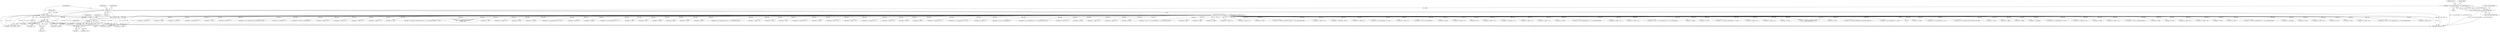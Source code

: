 digraph "0_radare2_f17bfd9f1da05f30f23a4dd05e9d2363e1406948@array" {
"1001203" [label="(Call,data[l++] = offset >> 8)"];
"1001208" [label="(Call,offset >> 8)"];
"1000708" [label="(Call,offset == 0)"];
"1000583" [label="(Call,offset = op->operands[0].offset * op->operands[0].offset_sign)"];
"1000585" [label="(Call,op->operands[0].offset * op->operands[0].offset_sign)"];
"1000718" [label="(Call,offset < 128)"];
"1000721" [label="(Call,offset > -129)"];
"1000723" [label="(Call,-129)"];
"1000104" [label="(MethodParameterIn,ut8 *data)"];
"1001642" [label="(Call,data[l++] = offset)"];
"1000713" [label="(Identifier,mod)"];
"1001664" [label="(Call,data[l++] = offset >> 24)"];
"1001951" [label="(Call,data[l++] = offset)"];
"1002471" [label="(Call,data[l++] = 0x48)"];
"1002645" [label="(Call,data[l++] = op->operands[0].reg << 3 | 4)"];
"1001213" [label="(Identifier,data)"];
"1001159" [label="(Call,data[l++] = offset)"];
"1000721" [label="(Call,offset > -129)"];
"1000717" [label="(Call,offset < 128 && offset > -129)"];
"1000583" [label="(Call,offset = op->operands[0].offset * op->operands[0].offset_sign)"];
"1002494" [label="(Call,data[l++] = op->operands[1].type & OT_BYTE ? 0x8a : 0x8b)"];
"1002211" [label="(Call,data[l++] = 0x41)"];
"1001769" [label="(Call,data[l++] = offset)"];
"1001118" [label="(Call,data[l++] = 0x66)"];
"1000410" [label="(Call,data[l++] = immediate)"];
"1002584" [label="(Call,data[l++] = op->operands[0].reg << 3 | 0x5)"];
"1000487" [label="(Call,data[l++] = immediate >> 56)"];
"1001197" [label="(Call,data[l++] = offset)"];
"1002090" [label="(Call,data[l++] = offset)"];
"1002104" [label="(Call,data[l++] = offset >> 16)"];
"1002945" [label="(Call,data[l++] = 0x40 | op->operands[1].regs[0])"];
"1000304" [label="(Call,data[l++] = 0x66)"];
"1002076" [label="(Call,data[l++] = 0xa0)"];
"1002751" [label="(Call,data[l++] = offset >> 8)"];
"1003210" [label="(Call,data[l++] = offset >> 24)"];
"1001504" [label="(Call,data[l++] = 0x45)"];
"1001416" [label="(Call,data[l++] = 0x67)"];
"1002917" [label="(Call,data[l++] = 0x80 | op->operands[0].reg << 3 | op->operands[1].regs[0])"];
"1000710" [label="(Literal,0)"];
"1000335" [label="(Call,data[l++] = immediate)"];
"1002407" [label="(Call,data[l++] = 0x48)"];
"1002767" [label="(Call,data[l++] = offset >> 24)"];
"1002444" [label="(Call,data[l++] = 0x67)"];
"1000280" [label="(Call,data[l++] = 0x41)"];
"1002151" [label="(Call,data[l++] = offset >> 54)"];
"1001901" [label="(Call,data[l++] = mod << 6 | op->operands[1].reg << 3 | op->operands[0].regs[0])"];
"1000506" [label="(Block,)"];
"1001775" [label="(Call,data[l++] = offset >> 8)"];
"1001648" [label="(Call,data[l++] = offset >> 8)"];
"1001422" [label="(Call,data[l++] = 0x48)"];
"1001449" [label="(Call,data[l++] = 0x48 | rex)"];
"1000463" [label="(Call,data[l++] = immediate >> 32)"];
"1001942" [label="(Call,data[l++] = 0x24)"];
"1001216" [label="(Call,offset >> 16)"];
"1001204" [label="(Call,data[l++])"];
"1000708" [label="(Call,offset == 0)"];
"1003127" [label="(Call,data[l++] = offset >> 16)"];
"1001565" [label="(Call,data[l++] = (op->operands[0].type & OT_BYTE) ? 0x88 : 0x89)"];
"1001210" [label="(Literal,8)"];
"1000416" [label="(Call,data[l++] = immediate >> 8)"];
"1000396" [label="(Call,data[l++] = 0xb8 | op->operands[0].reg)"];
"1001783" [label="(Call,data[l++] = offset >> 16)"];
"1002339" [label="(Call,data[l++] = offset >> 16)"];
"1003194" [label="(Call,data[l++] = offset >> 8)"];
"1002759" [label="(Call,data[l++] = offset >> 16)"];
"1001109" [label="(Call,data[l++] = 0x67)"];
"1002680" [label="(Call,data[l++] = getsib (op->operands[1].scale[0]) << 6 | op->operands[1].regs[0] << 3 | base)"];
"1002513" [label="(Call,data[l++] = (op->operands[1].type & OT_BYTE ||\n\t\t\t\top->operands[0].type & OT_BYTE) ?\n\t\t\t\t0x8a : 0x8b)"];
"1002898" [label="(Call,data[l++] = 0x5)"];
"1003202" [label="(Call,data[l++] = offset >> 16)"];
"1003079" [label="(Call,data[l++] = 0x24)"];
"1001139" [label="(Call,data[l++] = modrm)"];
"1001753" [label="(Call,data[l++] = op->operands[1].reg << 3 | 0x5)"];
"1000723" [label="(Call,-129)"];
"1001478" [label="(Call,data[l++] = 0x40 | rex)"];
"1001133" [label="(Call,data[l++] = opcode)"];
"1001595" [label="(Call,data[l++] = op->operands[1].reg << 3 | 4)"];
"1000707" [label="(ControlStructure,if (offset == 0))"];
"1002217" [label="(Call,data[l++] = 0x8a)"];
"1000720" [label="(Literal,128)"];
"1000374" [label="(Call,data[l++] = 0xc7)"];
"1002301" [label="(Call,data[l++] = 0x8b)"];
"1001559" [label="(Call,data[l++] = 0x66)"];
"1000722" [label="(Identifier,offset)"];
"1003090" [label="(Call,data[l++] = offset)"];
"1003165" [label="(Call,data[l++] = offset)"];
"1002806" [label="(Call,data[l++] = op->operands[1].regs[1] << 3 | op->operands[1].regs[0])"];
"1002112" [label="(Call,data[l++] = offset >> 24)"];
"1002084" [label="(Call,data[l++] = 0xa1)"];
"1000724" [label="(Literal,129)"];
"1000593" [label="(Call,op->operands[0].offset_sign)"];
"1001127" [label="(Call,data[l++] = rex)"];
"1000444" [label="(Call,data[l++] = immediate >> 24)"];
"1003220" [label="(MethodReturn,static int)"];
"1000719" [label="(Identifier,offset)"];
"1001656" [label="(Call,data[l++] = offset >> 16)"];
"1000479" [label="(Call,data[l++] = immediate >> 48)"];
"1001186" [label="(Call,offset >> 8)"];
"1002135" [label="(Call,data[l++] = offset >> 40)"];
"1001209" [label="(Identifier,offset)"];
"1003030" [label="(Call,data[l++] = 0x05)"];
"1000586" [label="(Call,op->operands[0].offset)"];
"1000264" [label="(Call,data[l++] = 0x48)"];
"1000471" [label="(Call,data[l++] = immediate >> 40)"];
"1001825" [label="(Call,data[l++] = op->operands[1].reg << 3 | 0x4)"];
"1001181" [label="(Call,data[l++] = offset >> 8)"];
"1000585" [label="(Call,op->operands[0].offset * op->operands[0].offset_sign)"];
"1000380" [label="(Call,data[l++] = 0xc0 | op->operands[0].reg)"];
"1002223" [label="(Call,data[l++] = op->operands[0].reg << 3 | (op->operands[1].regs[0] - 8))"];
"1001791" [label="(Call,data[l++] = offset >> 24)"];
"1002425" [label="(Call,data[l++] = 0x44)"];
"1002347" [label="(Call,data[l++] = offset >> 24)"];
"1002096" [label="(Call,data[l++] = offset >> 8)"];
"1002488" [label="(Call,data[l++] = 0x66)"];
"1003038" [label="(Call,data[l++] = mod << 5 | op->operands[0].reg << 3 | op->operands[1].regs[0])"];
"1001540" [label="(Call,data[l++] = 0x8c)"];
"1000256" [label="(Call,data[l++] = 0x49)"];
"1002745" [label="(Call,data[l++] = offset)"];
"1000104" [label="(MethodParameterIn,ut8 *data)"];
"1000718" [label="(Call,offset < 128)"];
"1000602" [label="(Identifier,use_aso)"];
"1003119" [label="(Call,data[l++] = offset >> 8)"];
"1001219" [label="(Call,data[l++] = offset >> 24)"];
"1001196" [label="(Block,)"];
"1002576" [label="(Call,data[l++] = 0x25)"];
"1002713" [label="(Call,data[l++] = getsib (op->operands[1].scale[0]) << 3 | op->operands[1].regs[0])"];
"1001978" [label="(Call,data[l++] = offset >> 24)"];
"1001243" [label="(Call,data[l++] = (immediate >> byte))"];
"1002331" [label="(Call,data[l++] = offset >> 8)"];
"1002560" [label="(Call,data[l++] = op->operands[0].reg << 3 | 0x4)"];
"1002606" [label="(Call,data[l++] = offset >> 8)"];
"1000321" [label="(Call,data[l++] = 0xb0 | op->operands[0].reg)"];
"1001175" [label="(Call,data[l++] = offset)"];
"1001208" [label="(Call,offset >> 8)"];
"1000584" [label="(Identifier,offset)"];
"1001211" [label="(Call,data[l++] = offset >> 16)"];
"1001148" [label="(Call,data[l++] = sib)"];
"1002622" [label="(Call,data[l++] = offset >> 24)"];
"1000436" [label="(Call,data[l++] = immediate >> 16)"];
"1001962" [label="(Call,data[l++] = offset >> 8)"];
"1002127" [label="(Call,data[l++] = offset >> 32)"];
"1002325" [label="(Call,data[l++] = offset)"];
"1001841" [label="(Call,data[l++] = op->operands[0].regs[1] << 3 | op->operands[0].regs[0])"];
"1003135" [label="(Call,data[l++] = offset >> 24)"];
"1002143" [label="(Call,data[l++] = offset >> 48)"];
"1001713" [label="(Call,data[l++] = mod << 6 | op->operands[1].reg << 3 | op->operands[0].reg)"];
"1002600" [label="(Call,data[l++] = offset)"];
"1000709" [label="(Identifier,offset)"];
"1003000" [label="(Call,data[l++] = 0x0d)"];
"1001203" [label="(Call,data[l++] = offset >> 8)"];
"1002307" [label="(Call,data[l++] = (((ut32)op->operands[0].reg) << 3) | 0x5)"];
"1002614" [label="(Call,data[l++] = offset >> 16)"];
"1001970" [label="(Call,data[l++] = offset >> 16)"];
"1002059" [label="(Call,data[l++] = 0x48)"];
"1001611" [label="(Call,data[l++] = getsib (op->operands[0].scale[0]) << 6 |\n\t\t\t\t\t\t    op->operands[0].regs[0] << 3 | 5)"];
"1002401" [label="(Call,data[l++] = 0x67)"];
"1002283" [label="(Call,data[l++] = SEG_REG_PREFIXES[op->operands[1].regs[0] % 6])"];
"1002790" [label="(Call,data[l++] = op->operands[0].reg << 3 | 0x4)"];
"1001203" -> "1001196"  [label="AST: "];
"1001203" -> "1001208"  [label="CFG: "];
"1001204" -> "1001203"  [label="AST: "];
"1001208" -> "1001203"  [label="AST: "];
"1001213" -> "1001203"  [label="CFG: "];
"1001203" -> "1003220"  [label="DDG: offset >> 8"];
"1001208" -> "1001203"  [label="DDG: offset"];
"1001208" -> "1001203"  [label="DDG: 8"];
"1000104" -> "1001203"  [label="DDG: data"];
"1001208" -> "1001210"  [label="CFG: "];
"1001209" -> "1001208"  [label="AST: "];
"1001210" -> "1001208"  [label="AST: "];
"1000708" -> "1001208"  [label="DDG: offset"];
"1000718" -> "1001208"  [label="DDG: offset"];
"1000721" -> "1001208"  [label="DDG: offset"];
"1001208" -> "1001216"  [label="DDG: offset"];
"1000708" -> "1000707"  [label="AST: "];
"1000708" -> "1000710"  [label="CFG: "];
"1000709" -> "1000708"  [label="AST: "];
"1000710" -> "1000708"  [label="AST: "];
"1000713" -> "1000708"  [label="CFG: "];
"1000719" -> "1000708"  [label="CFG: "];
"1000708" -> "1003220"  [label="DDG: offset"];
"1000708" -> "1003220"  [label="DDG: offset == 0"];
"1000583" -> "1000708"  [label="DDG: offset"];
"1000708" -> "1000718"  [label="DDG: offset"];
"1000708" -> "1001159"  [label="DDG: offset"];
"1000708" -> "1001175"  [label="DDG: offset"];
"1000708" -> "1001186"  [label="DDG: offset"];
"1000708" -> "1001197"  [label="DDG: offset"];
"1000583" -> "1000506"  [label="AST: "];
"1000583" -> "1000585"  [label="CFG: "];
"1000584" -> "1000583"  [label="AST: "];
"1000585" -> "1000583"  [label="AST: "];
"1000602" -> "1000583"  [label="CFG: "];
"1000583" -> "1003220"  [label="DDG: op->operands[0].offset * op->operands[0].offset_sign"];
"1000585" -> "1000583"  [label="DDG: op->operands[0].offset"];
"1000585" -> "1000583"  [label="DDG: op->operands[0].offset_sign"];
"1000585" -> "1000593"  [label="CFG: "];
"1000586" -> "1000585"  [label="AST: "];
"1000593" -> "1000585"  [label="AST: "];
"1000585" -> "1003220"  [label="DDG: op->operands[0].offset"];
"1000585" -> "1003220"  [label="DDG: op->operands[0].offset_sign"];
"1000718" -> "1000717"  [label="AST: "];
"1000718" -> "1000720"  [label="CFG: "];
"1000719" -> "1000718"  [label="AST: "];
"1000720" -> "1000718"  [label="AST: "];
"1000722" -> "1000718"  [label="CFG: "];
"1000717" -> "1000718"  [label="CFG: "];
"1000718" -> "1003220"  [label="DDG: offset"];
"1000718" -> "1000717"  [label="DDG: offset"];
"1000718" -> "1000717"  [label="DDG: 128"];
"1000718" -> "1000721"  [label="DDG: offset"];
"1000718" -> "1001159"  [label="DDG: offset"];
"1000718" -> "1001175"  [label="DDG: offset"];
"1000718" -> "1001186"  [label="DDG: offset"];
"1000718" -> "1001197"  [label="DDG: offset"];
"1000721" -> "1000717"  [label="AST: "];
"1000721" -> "1000723"  [label="CFG: "];
"1000722" -> "1000721"  [label="AST: "];
"1000723" -> "1000721"  [label="AST: "];
"1000717" -> "1000721"  [label="CFG: "];
"1000721" -> "1003220"  [label="DDG: offset"];
"1000721" -> "1003220"  [label="DDG: -129"];
"1000721" -> "1000717"  [label="DDG: offset"];
"1000721" -> "1000717"  [label="DDG: -129"];
"1000723" -> "1000721"  [label="DDG: 129"];
"1000721" -> "1001159"  [label="DDG: offset"];
"1000721" -> "1001175"  [label="DDG: offset"];
"1000721" -> "1001186"  [label="DDG: offset"];
"1000721" -> "1001197"  [label="DDG: offset"];
"1000723" -> "1000724"  [label="CFG: "];
"1000724" -> "1000723"  [label="AST: "];
"1000104" -> "1000102"  [label="AST: "];
"1000104" -> "1003220"  [label="DDG: data"];
"1000104" -> "1000256"  [label="DDG: data"];
"1000104" -> "1000264"  [label="DDG: data"];
"1000104" -> "1000280"  [label="DDG: data"];
"1000104" -> "1000304"  [label="DDG: data"];
"1000104" -> "1000321"  [label="DDG: data"];
"1000104" -> "1000335"  [label="DDG: data"];
"1000104" -> "1000374"  [label="DDG: data"];
"1000104" -> "1000380"  [label="DDG: data"];
"1000104" -> "1000396"  [label="DDG: data"];
"1000104" -> "1000410"  [label="DDG: data"];
"1000104" -> "1000416"  [label="DDG: data"];
"1000104" -> "1000436"  [label="DDG: data"];
"1000104" -> "1000444"  [label="DDG: data"];
"1000104" -> "1000463"  [label="DDG: data"];
"1000104" -> "1000471"  [label="DDG: data"];
"1000104" -> "1000479"  [label="DDG: data"];
"1000104" -> "1000487"  [label="DDG: data"];
"1000104" -> "1001109"  [label="DDG: data"];
"1000104" -> "1001118"  [label="DDG: data"];
"1000104" -> "1001127"  [label="DDG: data"];
"1000104" -> "1001133"  [label="DDG: data"];
"1000104" -> "1001139"  [label="DDG: data"];
"1000104" -> "1001148"  [label="DDG: data"];
"1000104" -> "1001159"  [label="DDG: data"];
"1000104" -> "1001175"  [label="DDG: data"];
"1000104" -> "1001181"  [label="DDG: data"];
"1000104" -> "1001197"  [label="DDG: data"];
"1000104" -> "1001211"  [label="DDG: data"];
"1000104" -> "1001219"  [label="DDG: data"];
"1000104" -> "1001243"  [label="DDG: data"];
"1000104" -> "1001416"  [label="DDG: data"];
"1000104" -> "1001422"  [label="DDG: data"];
"1000104" -> "1001449"  [label="DDG: data"];
"1000104" -> "1001478"  [label="DDG: data"];
"1000104" -> "1001504"  [label="DDG: data"];
"1000104" -> "1001540"  [label="DDG: data"];
"1000104" -> "1001559"  [label="DDG: data"];
"1000104" -> "1001565"  [label="DDG: data"];
"1000104" -> "1001595"  [label="DDG: data"];
"1000104" -> "1001611"  [label="DDG: data"];
"1000104" -> "1001642"  [label="DDG: data"];
"1000104" -> "1001648"  [label="DDG: data"];
"1000104" -> "1001656"  [label="DDG: data"];
"1000104" -> "1001664"  [label="DDG: data"];
"1000104" -> "1001713"  [label="DDG: data"];
"1000104" -> "1001753"  [label="DDG: data"];
"1000104" -> "1001769"  [label="DDG: data"];
"1000104" -> "1001775"  [label="DDG: data"];
"1000104" -> "1001783"  [label="DDG: data"];
"1000104" -> "1001791"  [label="DDG: data"];
"1000104" -> "1001825"  [label="DDG: data"];
"1000104" -> "1001841"  [label="DDG: data"];
"1000104" -> "1001901"  [label="DDG: data"];
"1000104" -> "1001942"  [label="DDG: data"];
"1000104" -> "1001951"  [label="DDG: data"];
"1000104" -> "1001962"  [label="DDG: data"];
"1000104" -> "1001970"  [label="DDG: data"];
"1000104" -> "1001978"  [label="DDG: data"];
"1000104" -> "1002059"  [label="DDG: data"];
"1000104" -> "1002076"  [label="DDG: data"];
"1000104" -> "1002084"  [label="DDG: data"];
"1000104" -> "1002090"  [label="DDG: data"];
"1000104" -> "1002096"  [label="DDG: data"];
"1000104" -> "1002104"  [label="DDG: data"];
"1000104" -> "1002112"  [label="DDG: data"];
"1000104" -> "1002127"  [label="DDG: data"];
"1000104" -> "1002135"  [label="DDG: data"];
"1000104" -> "1002143"  [label="DDG: data"];
"1000104" -> "1002151"  [label="DDG: data"];
"1000104" -> "1002211"  [label="DDG: data"];
"1000104" -> "1002217"  [label="DDG: data"];
"1000104" -> "1002223"  [label="DDG: data"];
"1000104" -> "1002283"  [label="DDG: data"];
"1000104" -> "1002301"  [label="DDG: data"];
"1000104" -> "1002307"  [label="DDG: data"];
"1000104" -> "1002325"  [label="DDG: data"];
"1000104" -> "1002331"  [label="DDG: data"];
"1000104" -> "1002339"  [label="DDG: data"];
"1000104" -> "1002347"  [label="DDG: data"];
"1000104" -> "1002401"  [label="DDG: data"];
"1000104" -> "1002407"  [label="DDG: data"];
"1000104" -> "1002425"  [label="DDG: data"];
"1000104" -> "1002444"  [label="DDG: data"];
"1000104" -> "1002471"  [label="DDG: data"];
"1000104" -> "1002488"  [label="DDG: data"];
"1000104" -> "1002494"  [label="DDG: data"];
"1000104" -> "1002513"  [label="DDG: data"];
"1000104" -> "1002560"  [label="DDG: data"];
"1000104" -> "1002576"  [label="DDG: data"];
"1000104" -> "1002584"  [label="DDG: data"];
"1000104" -> "1002600"  [label="DDG: data"];
"1000104" -> "1002606"  [label="DDG: data"];
"1000104" -> "1002614"  [label="DDG: data"];
"1000104" -> "1002622"  [label="DDG: data"];
"1000104" -> "1002645"  [label="DDG: data"];
"1000104" -> "1002680"  [label="DDG: data"];
"1000104" -> "1002713"  [label="DDG: data"];
"1000104" -> "1002745"  [label="DDG: data"];
"1000104" -> "1002751"  [label="DDG: data"];
"1000104" -> "1002759"  [label="DDG: data"];
"1000104" -> "1002767"  [label="DDG: data"];
"1000104" -> "1002790"  [label="DDG: data"];
"1000104" -> "1002806"  [label="DDG: data"];
"1000104" -> "1002898"  [label="DDG: data"];
"1000104" -> "1002917"  [label="DDG: data"];
"1000104" -> "1002945"  [label="DDG: data"];
"1000104" -> "1003000"  [label="DDG: data"];
"1000104" -> "1003030"  [label="DDG: data"];
"1000104" -> "1003038"  [label="DDG: data"];
"1000104" -> "1003079"  [label="DDG: data"];
"1000104" -> "1003090"  [label="DDG: data"];
"1000104" -> "1003119"  [label="DDG: data"];
"1000104" -> "1003127"  [label="DDG: data"];
"1000104" -> "1003135"  [label="DDG: data"];
"1000104" -> "1003165"  [label="DDG: data"];
"1000104" -> "1003194"  [label="DDG: data"];
"1000104" -> "1003202"  [label="DDG: data"];
"1000104" -> "1003210"  [label="DDG: data"];
}
